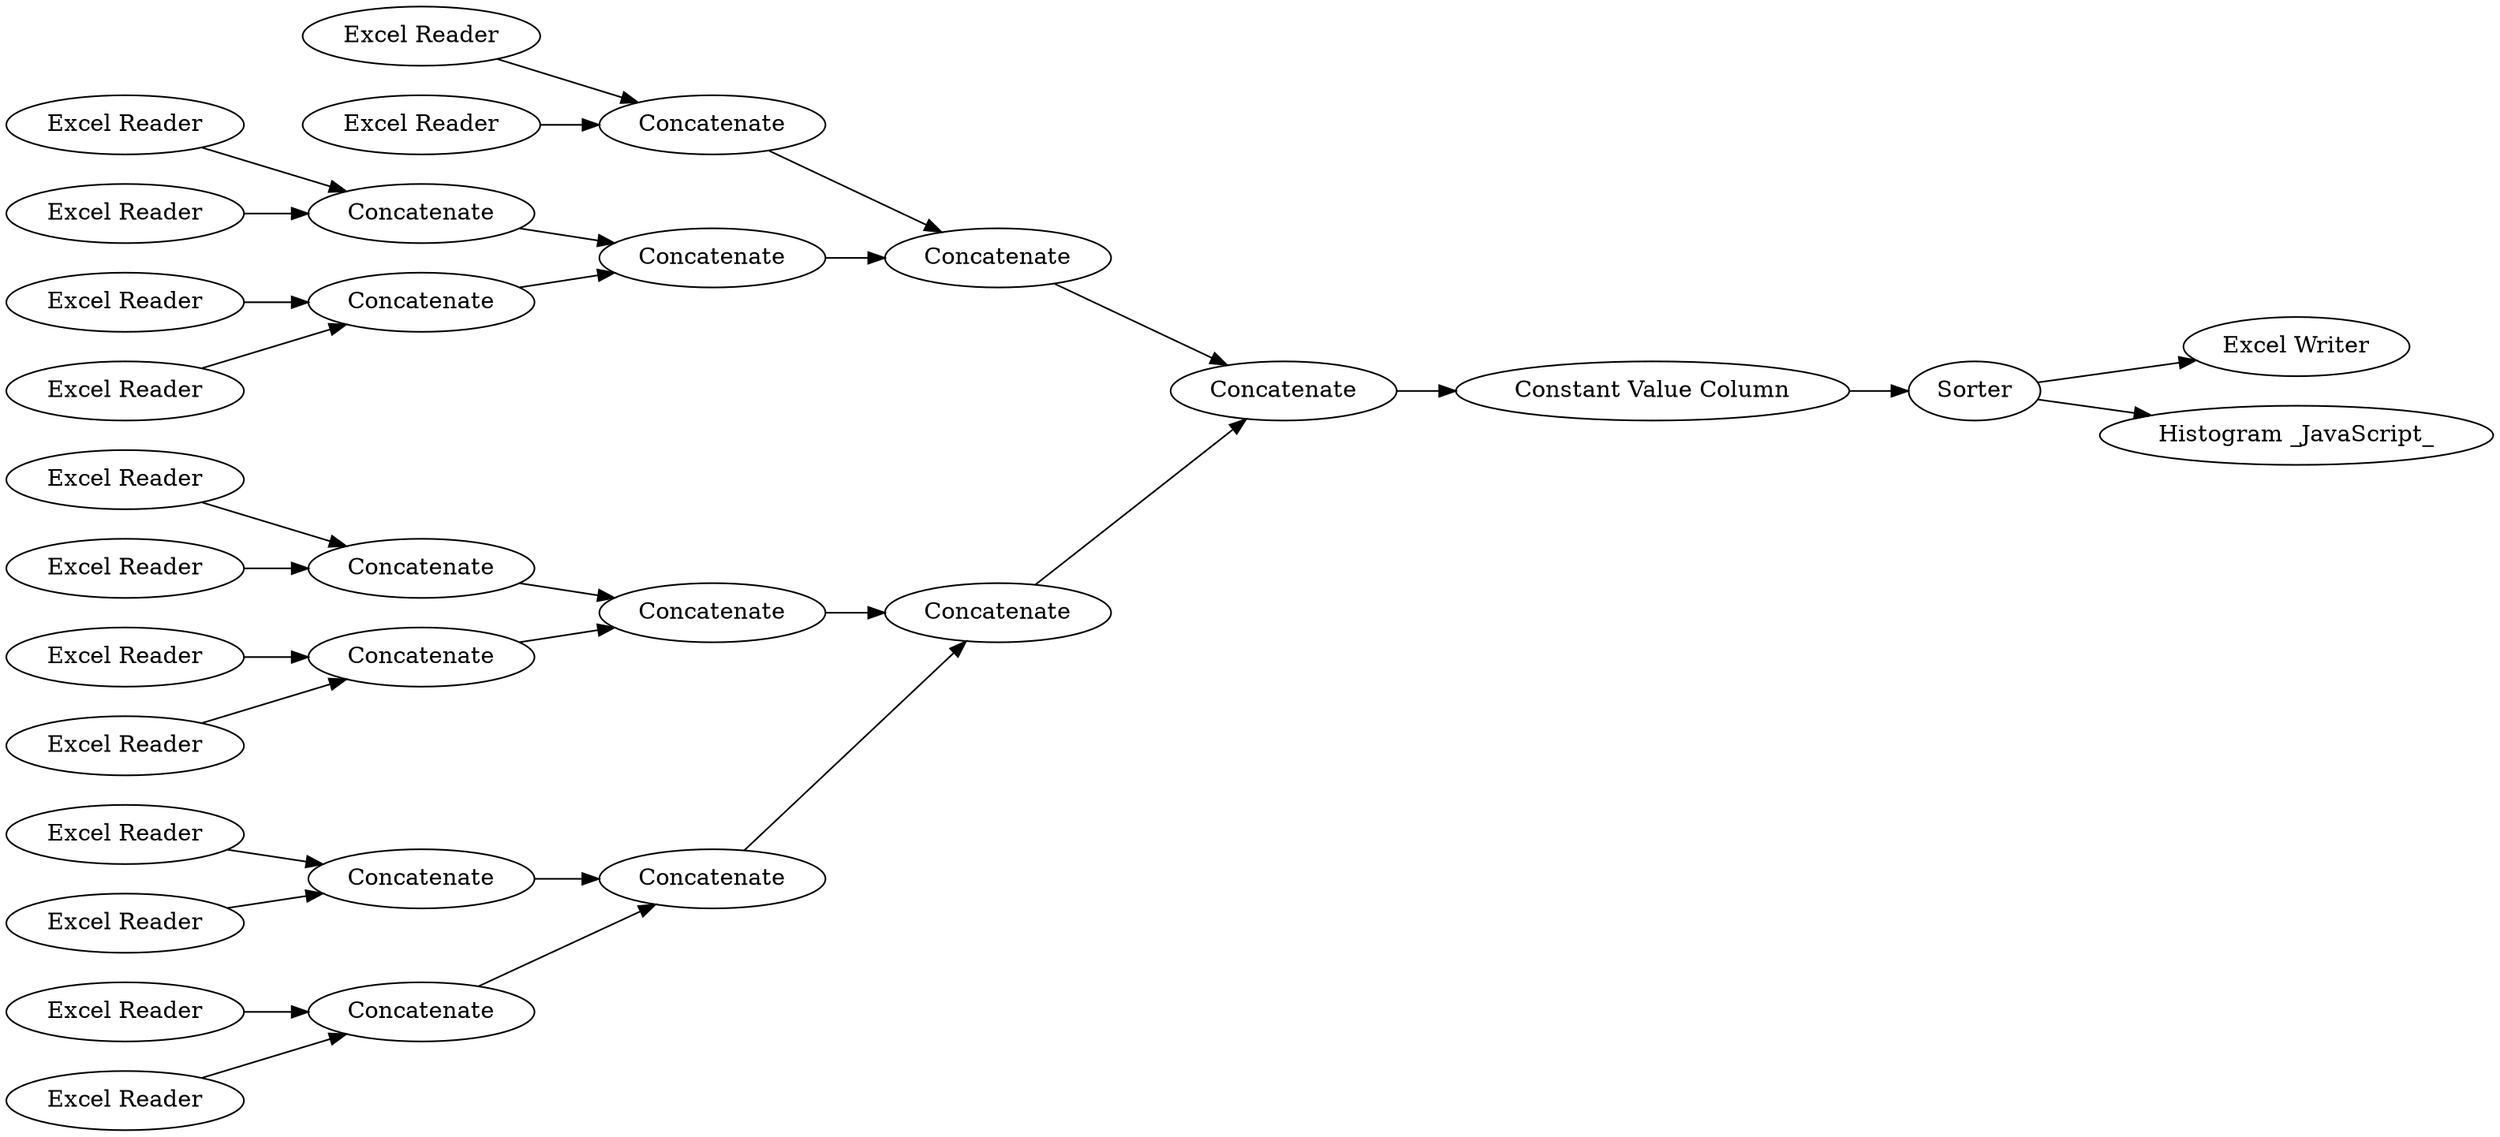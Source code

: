 digraph {
	1 [label="Excel Reader"]
	2 [label="Excel Reader"]
	3 [label="Excel Reader"]
	4 [label="Excel Reader"]
	5 [label="Excel Reader"]
	6 [label="Excel Reader"]
	7 [label="Excel Reader"]
	8 [label="Excel Reader"]
	9 [label="Excel Reader"]
	10 [label="Excel Reader"]
	11 [label="Excel Reader"]
	12 [label="Excel Reader"]
	13 [label="Excel Reader"]
	14 [label="Excel Reader"]
	15 [label=Concatenate]
	16 [label=Concatenate]
	17 [label=Concatenate]
	18 [label=Concatenate]
	19 [label=Concatenate]
	20 [label=Concatenate]
	21 [label=Concatenate]
	22 [label=Concatenate]
	23 [label=Concatenate]
	25 [label=Concatenate]
	26 [label=Concatenate]
	27 [label=Concatenate]
	28 [label="Excel Writer"]
	29 [label="Constant Value Column"]
	31 [label=Concatenate]
	38 [label=Sorter]
	39 [label="Histogram _JavaScript_"]
	1 -> 15
	2 -> 15
	3 -> 16
	4 -> 16
	5 -> 17
	6 -> 17
	7 -> 18
	8 -> 18
	9 -> 19
	10 -> 19
	11 -> 20
	12 -> 20
	13 -> 21
	14 -> 21
	15 -> 31
	16 -> 23
	17 -> 23
	18 -> 22
	19 -> 22
	20 -> 25
	21 -> 31
	22 -> 25
	23 -> 26
	25 -> 27
	26 -> 27
	27 -> 29
	29 -> 38
	31 -> 26
	38 -> 28
	38 -> 39
	rankdir=LR
}
